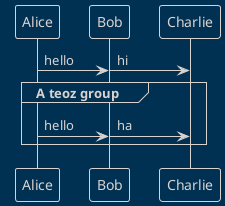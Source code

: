 ' Do not edit
' Theme Gallery
' autogenerated by script
'
@startuml
!theme blueprint
!pragma teoz true
Alice -> Bob : hello
& Bob -> Charlie : hi
group A teoz group
Alice -> Bob : hello
& Bob -> Charlie : ha
end
@enduml
